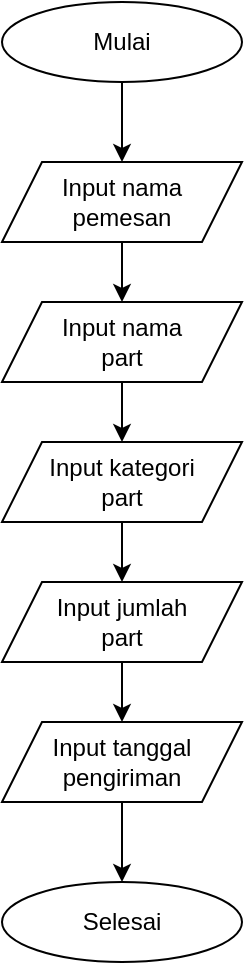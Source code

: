 <mxfile version="13.9.9" type="device"><diagram id="jKVcstbHg1O0zBoRRmG1" name="Page-1"><mxGraphModel dx="716" dy="372" grid="1" gridSize="10" guides="1" tooltips="1" connect="1" arrows="1" fold="1" page="1" pageScale="1" pageWidth="850" pageHeight="1100" math="0" shadow="0"><root><mxCell id="0"/><mxCell id="1" parent="0"/><mxCell id="KPUY08KWEIMI6erNfS3a-9" style="edgeStyle=orthogonalEdgeStyle;rounded=0;orthogonalLoop=1;jettySize=auto;html=1;entryX=0.5;entryY=0;entryDx=0;entryDy=0;" edge="1" parent="1" source="KPUY08KWEIMI6erNfS3a-1" target="KPUY08KWEIMI6erNfS3a-2"><mxGeometry relative="1" as="geometry"/></mxCell><mxCell id="KPUY08KWEIMI6erNfS3a-1" value="Mulai" style="ellipse;whiteSpace=wrap;html=1;" vertex="1" parent="1"><mxGeometry x="120" y="40" width="120" height="40" as="geometry"/></mxCell><mxCell id="KPUY08KWEIMI6erNfS3a-10" style="edgeStyle=orthogonalEdgeStyle;rounded=0;orthogonalLoop=1;jettySize=auto;html=1;entryX=0.5;entryY=0;entryDx=0;entryDy=0;" edge="1" parent="1" source="KPUY08KWEIMI6erNfS3a-2" target="KPUY08KWEIMI6erNfS3a-3"><mxGeometry relative="1" as="geometry"/></mxCell><mxCell id="KPUY08KWEIMI6erNfS3a-2" value="Input nama&lt;br&gt;pemesan" style="shape=parallelogram;perimeter=parallelogramPerimeter;whiteSpace=wrap;html=1;fixedSize=1;" vertex="1" parent="1"><mxGeometry x="120" y="120" width="120" height="40" as="geometry"/></mxCell><mxCell id="KPUY08KWEIMI6erNfS3a-11" style="edgeStyle=orthogonalEdgeStyle;rounded=0;orthogonalLoop=1;jettySize=auto;html=1;entryX=0.5;entryY=0;entryDx=0;entryDy=0;" edge="1" parent="1" source="KPUY08KWEIMI6erNfS3a-3" target="KPUY08KWEIMI6erNfS3a-4"><mxGeometry relative="1" as="geometry"/></mxCell><mxCell id="KPUY08KWEIMI6erNfS3a-3" value="Input nama&lt;br&gt;part" style="shape=parallelogram;perimeter=parallelogramPerimeter;whiteSpace=wrap;html=1;fixedSize=1;" vertex="1" parent="1"><mxGeometry x="120" y="190" width="120" height="40" as="geometry"/></mxCell><mxCell id="KPUY08KWEIMI6erNfS3a-12" style="edgeStyle=orthogonalEdgeStyle;rounded=0;orthogonalLoop=1;jettySize=auto;html=1;entryX=0.5;entryY=0;entryDx=0;entryDy=0;" edge="1" parent="1" source="KPUY08KWEIMI6erNfS3a-4" target="KPUY08KWEIMI6erNfS3a-5"><mxGeometry relative="1" as="geometry"/></mxCell><mxCell id="KPUY08KWEIMI6erNfS3a-4" value="Input kategori&lt;br&gt;part" style="shape=parallelogram;perimeter=parallelogramPerimeter;whiteSpace=wrap;html=1;fixedSize=1;" vertex="1" parent="1"><mxGeometry x="120" y="260" width="120" height="40" as="geometry"/></mxCell><mxCell id="KPUY08KWEIMI6erNfS3a-13" style="edgeStyle=orthogonalEdgeStyle;rounded=0;orthogonalLoop=1;jettySize=auto;html=1;entryX=0.5;entryY=0;entryDx=0;entryDy=0;" edge="1" parent="1" source="KPUY08KWEIMI6erNfS3a-5" target="KPUY08KWEIMI6erNfS3a-7"><mxGeometry relative="1" as="geometry"/></mxCell><mxCell id="KPUY08KWEIMI6erNfS3a-5" value="Input jumlah&lt;br&gt;part" style="shape=parallelogram;perimeter=parallelogramPerimeter;whiteSpace=wrap;html=1;fixedSize=1;" vertex="1" parent="1"><mxGeometry x="120" y="330" width="120" height="40" as="geometry"/></mxCell><mxCell id="KPUY08KWEIMI6erNfS3a-14" style="edgeStyle=orthogonalEdgeStyle;rounded=0;orthogonalLoop=1;jettySize=auto;html=1;entryX=0.5;entryY=0;entryDx=0;entryDy=0;" edge="1" parent="1" source="KPUY08KWEIMI6erNfS3a-7" target="KPUY08KWEIMI6erNfS3a-8"><mxGeometry relative="1" as="geometry"/></mxCell><mxCell id="KPUY08KWEIMI6erNfS3a-7" value="Input tanggal&lt;br&gt;pengiriman" style="shape=parallelogram;perimeter=parallelogramPerimeter;whiteSpace=wrap;html=1;fixedSize=1;" vertex="1" parent="1"><mxGeometry x="120" y="400" width="120" height="40" as="geometry"/></mxCell><mxCell id="KPUY08KWEIMI6erNfS3a-8" value="Selesai" style="ellipse;whiteSpace=wrap;html=1;" vertex="1" parent="1"><mxGeometry x="120" y="480" width="120" height="40" as="geometry"/></mxCell></root></mxGraphModel></diagram></mxfile>